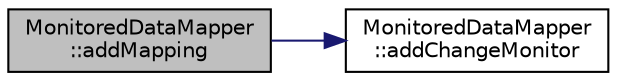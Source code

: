 digraph "MonitoredDataMapper::addMapping"
{
  edge [fontname="Helvetica",fontsize="10",labelfontname="Helvetica",labelfontsize="10"];
  node [fontname="Helvetica",fontsize="10",shape=record];
  rankdir="LR";
  Node18 [label="MonitoredDataMapper\l::addMapping",height=0.2,width=0.4,color="black", fillcolor="grey75", style="filled", fontcolor="black"];
  Node18 -> Node19 [color="midnightblue",fontsize="10",style="solid",fontname="Helvetica"];
  Node19 [label="MonitoredDataMapper\l::addChangeMonitor",height=0.2,width=0.4,color="black", fillcolor="white", style="filled",URL="$d3/db0/class_monitored_data_mapper.html#a1ed42b9f6daf2711ac7fe49e5e2c79ed"];
}
